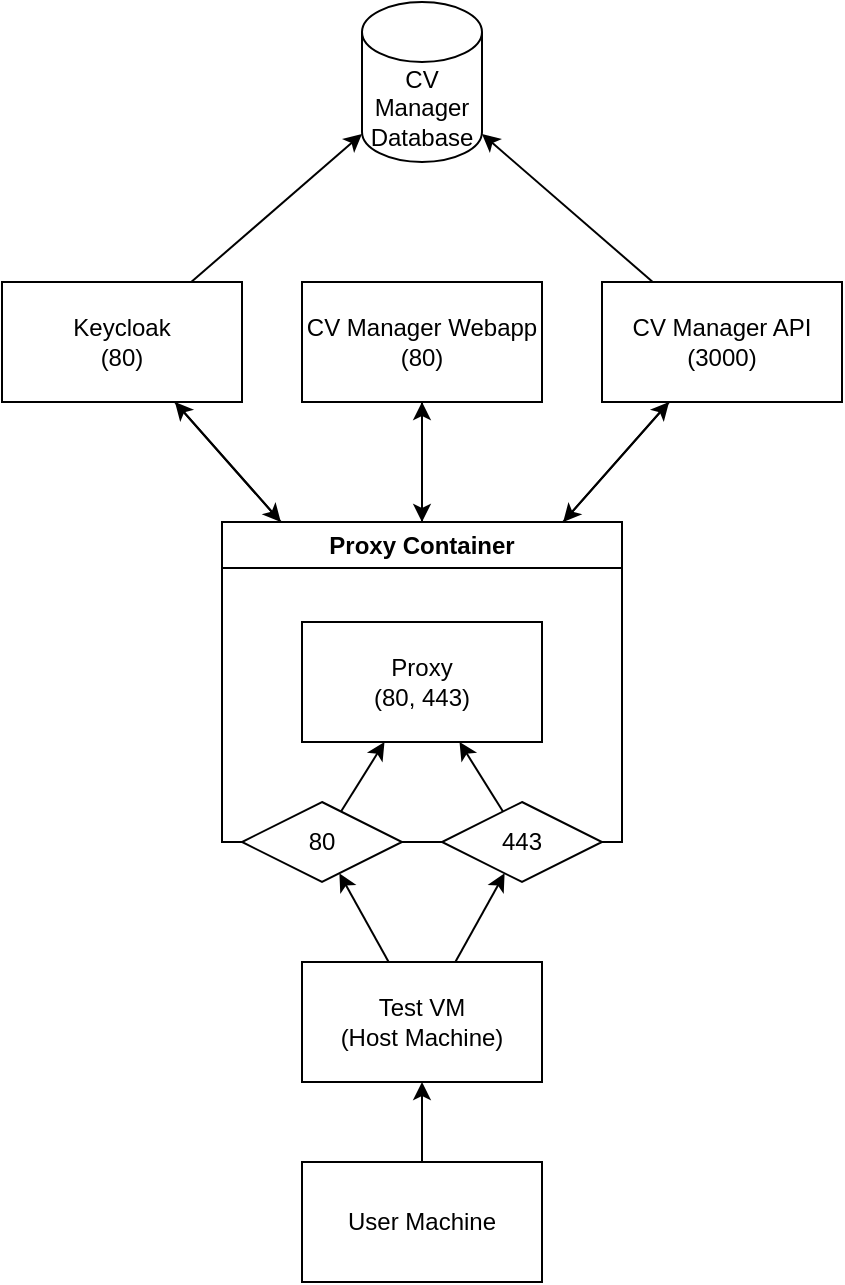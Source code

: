 <mxfile version="24.2.5" type="device">
  <diagram id="C5RBs43oDa-KdzZeNtuy" name="Page-1">
    <mxGraphModel dx="1290" dy="1798" grid="1" gridSize="10" guides="1" tooltips="1" connect="1" arrows="1" fold="1" page="1" pageScale="1" pageWidth="827" pageHeight="1169" math="0" shadow="0">
      <root>
        <mxCell id="WIyWlLk6GJQsqaUBKTNV-0" />
        <mxCell id="WIyWlLk6GJQsqaUBKTNV-1" parent="WIyWlLk6GJQsqaUBKTNV-0" />
        <mxCell id="ES5hfYS7cPZWWKxN6wWv-18" style="rounded=0;orthogonalLoop=1;jettySize=auto;html=1;" parent="WIyWlLk6GJQsqaUBKTNV-1" source="egm6HRRdN5qQD1DG4DTt-34" target="ES5hfYS7cPZWWKxN6wWv-1" edge="1">
          <mxGeometry relative="1" as="geometry" />
        </mxCell>
        <mxCell id="ES5hfYS7cPZWWKxN6wWv-19" style="rounded=0;orthogonalLoop=1;jettySize=auto;html=1;" parent="WIyWlLk6GJQsqaUBKTNV-1" source="egm6HRRdN5qQD1DG4DTt-34" target="ES5hfYS7cPZWWKxN6wWv-5" edge="1">
          <mxGeometry relative="1" as="geometry" />
        </mxCell>
        <mxCell id="ES5hfYS7cPZWWKxN6wWv-20" style="rounded=0;orthogonalLoop=1;jettySize=auto;html=1;" parent="WIyWlLk6GJQsqaUBKTNV-1" source="egm6HRRdN5qQD1DG4DTt-34" target="ES5hfYS7cPZWWKxN6wWv-3" edge="1">
          <mxGeometry relative="1" as="geometry" />
        </mxCell>
        <mxCell id="egm6HRRdN5qQD1DG4DTt-34" value="Proxy Container" style="swimlane;whiteSpace=wrap;html=1;" parent="WIyWlLk6GJQsqaUBKTNV-1" vertex="1">
          <mxGeometry x="310" y="-660" width="200" height="160" as="geometry" />
        </mxCell>
        <mxCell id="egm6HRRdN5qQD1DG4DTt-35" value="Proxy&lt;br&gt;(80, 443)" style="rounded=0;whiteSpace=wrap;html=1;" parent="egm6HRRdN5qQD1DG4DTt-34" vertex="1">
          <mxGeometry x="40" y="50" width="120" height="60" as="geometry" />
        </mxCell>
        <mxCell id="egm6HRRdN5qQD1DG4DTt-42" style="rounded=0;orthogonalLoop=1;jettySize=auto;html=1;" parent="egm6HRRdN5qQD1DG4DTt-34" source="egm6HRRdN5qQD1DG4DTt-40" target="egm6HRRdN5qQD1DG4DTt-35" edge="1">
          <mxGeometry relative="1" as="geometry" />
        </mxCell>
        <mxCell id="egm6HRRdN5qQD1DG4DTt-40" value="443" style="rhombus;whiteSpace=wrap;html=1;" parent="egm6HRRdN5qQD1DG4DTt-34" vertex="1">
          <mxGeometry x="110" y="140" width="80" height="40" as="geometry" />
        </mxCell>
        <mxCell id="egm6HRRdN5qQD1DG4DTt-41" style="rounded=0;orthogonalLoop=1;jettySize=auto;html=1;" parent="WIyWlLk6GJQsqaUBKTNV-1" source="egm6HRRdN5qQD1DG4DTt-39" target="egm6HRRdN5qQD1DG4DTt-35" edge="1">
          <mxGeometry relative="1" as="geometry" />
        </mxCell>
        <mxCell id="egm6HRRdN5qQD1DG4DTt-39" value="80" style="rhombus;whiteSpace=wrap;html=1;" parent="WIyWlLk6GJQsqaUBKTNV-1" vertex="1">
          <mxGeometry x="320" y="-520" width="80" height="40" as="geometry" />
        </mxCell>
        <mxCell id="ES5hfYS7cPZWWKxN6wWv-22" style="rounded=0;orthogonalLoop=1;jettySize=auto;html=1;" parent="WIyWlLk6GJQsqaUBKTNV-1" source="ES5hfYS7cPZWWKxN6wWv-1" target="egm6HRRdN5qQD1DG4DTt-34" edge="1">
          <mxGeometry relative="1" as="geometry" />
        </mxCell>
        <mxCell id="ES5hfYS7cPZWWKxN6wWv-1" value="CV Manager Webapp&lt;br&gt;(80)" style="rounded=0;whiteSpace=wrap;html=1;" parent="WIyWlLk6GJQsqaUBKTNV-1" vertex="1">
          <mxGeometry x="350" y="-780" width="120" height="60" as="geometry" />
        </mxCell>
        <mxCell id="ES5hfYS7cPZWWKxN6wWv-17" style="rounded=0;orthogonalLoop=1;jettySize=auto;html=1;" parent="WIyWlLk6GJQsqaUBKTNV-1" source="ES5hfYS7cPZWWKxN6wWv-3" target="ES5hfYS7cPZWWKxN6wWv-6" edge="1">
          <mxGeometry relative="1" as="geometry" />
        </mxCell>
        <mxCell id="ES5hfYS7cPZWWKxN6wWv-21" style="rounded=0;orthogonalLoop=1;jettySize=auto;html=1;" parent="WIyWlLk6GJQsqaUBKTNV-1" source="ES5hfYS7cPZWWKxN6wWv-3" target="egm6HRRdN5qQD1DG4DTt-34" edge="1">
          <mxGeometry relative="1" as="geometry" />
        </mxCell>
        <mxCell id="ES5hfYS7cPZWWKxN6wWv-3" value="CV Manager API&lt;br&gt;(3000)" style="rounded=0;whiteSpace=wrap;html=1;" parent="WIyWlLk6GJQsqaUBKTNV-1" vertex="1">
          <mxGeometry x="500" y="-780" width="120" height="60" as="geometry" />
        </mxCell>
        <mxCell id="ES5hfYS7cPZWWKxN6wWv-23" style="rounded=0;orthogonalLoop=1;jettySize=auto;html=1;" parent="WIyWlLk6GJQsqaUBKTNV-1" source="ES5hfYS7cPZWWKxN6wWv-5" target="egm6HRRdN5qQD1DG4DTt-34" edge="1">
          <mxGeometry relative="1" as="geometry" />
        </mxCell>
        <mxCell id="ES5hfYS7cPZWWKxN6wWv-24" style="rounded=0;orthogonalLoop=1;jettySize=auto;html=1;" parent="WIyWlLk6GJQsqaUBKTNV-1" source="ES5hfYS7cPZWWKxN6wWv-5" target="ES5hfYS7cPZWWKxN6wWv-6" edge="1">
          <mxGeometry relative="1" as="geometry" />
        </mxCell>
        <mxCell id="ES5hfYS7cPZWWKxN6wWv-5" value="Keycloak&lt;br&gt;(80)" style="rounded=0;whiteSpace=wrap;html=1;" parent="WIyWlLk6GJQsqaUBKTNV-1" vertex="1">
          <mxGeometry x="200" y="-780" width="120" height="60" as="geometry" />
        </mxCell>
        <mxCell id="ES5hfYS7cPZWWKxN6wWv-6" value="CV Manager Database" style="shape=cylinder3;whiteSpace=wrap;html=1;boundedLbl=1;backgroundOutline=1;size=15;" parent="WIyWlLk6GJQsqaUBKTNV-1" vertex="1">
          <mxGeometry x="380" y="-920" width="60" height="80" as="geometry" />
        </mxCell>
        <mxCell id="ES5hfYS7cPZWWKxN6wWv-15" style="rounded=0;orthogonalLoop=1;jettySize=auto;html=1;" parent="WIyWlLk6GJQsqaUBKTNV-1" source="ES5hfYS7cPZWWKxN6wWv-11" target="egm6HRRdN5qQD1DG4DTt-39" edge="1">
          <mxGeometry relative="1" as="geometry" />
        </mxCell>
        <mxCell id="ES5hfYS7cPZWWKxN6wWv-16" style="rounded=0;orthogonalLoop=1;jettySize=auto;html=1;" parent="WIyWlLk6GJQsqaUBKTNV-1" source="ES5hfYS7cPZWWKxN6wWv-11" target="egm6HRRdN5qQD1DG4DTt-40" edge="1">
          <mxGeometry relative="1" as="geometry" />
        </mxCell>
        <mxCell id="ES5hfYS7cPZWWKxN6wWv-11" value="Test VM&lt;br&gt;&lt;div&gt;(Host Machine)&lt;/div&gt;" style="rounded=0;whiteSpace=wrap;html=1;" parent="WIyWlLk6GJQsqaUBKTNV-1" vertex="1">
          <mxGeometry x="350" y="-440" width="120" height="60" as="geometry" />
        </mxCell>
        <mxCell id="ES5hfYS7cPZWWKxN6wWv-25" style="edgeStyle=orthogonalEdgeStyle;rounded=0;orthogonalLoop=1;jettySize=auto;html=1;" parent="WIyWlLk6GJQsqaUBKTNV-1" source="ES5hfYS7cPZWWKxN6wWv-13" target="ES5hfYS7cPZWWKxN6wWv-11" edge="1">
          <mxGeometry relative="1" as="geometry" />
        </mxCell>
        <mxCell id="ES5hfYS7cPZWWKxN6wWv-13" value="User Machine" style="rounded=0;whiteSpace=wrap;html=1;" parent="WIyWlLk6GJQsqaUBKTNV-1" vertex="1">
          <mxGeometry x="350" y="-340" width="120" height="60" as="geometry" />
        </mxCell>
      </root>
    </mxGraphModel>
  </diagram>
</mxfile>
